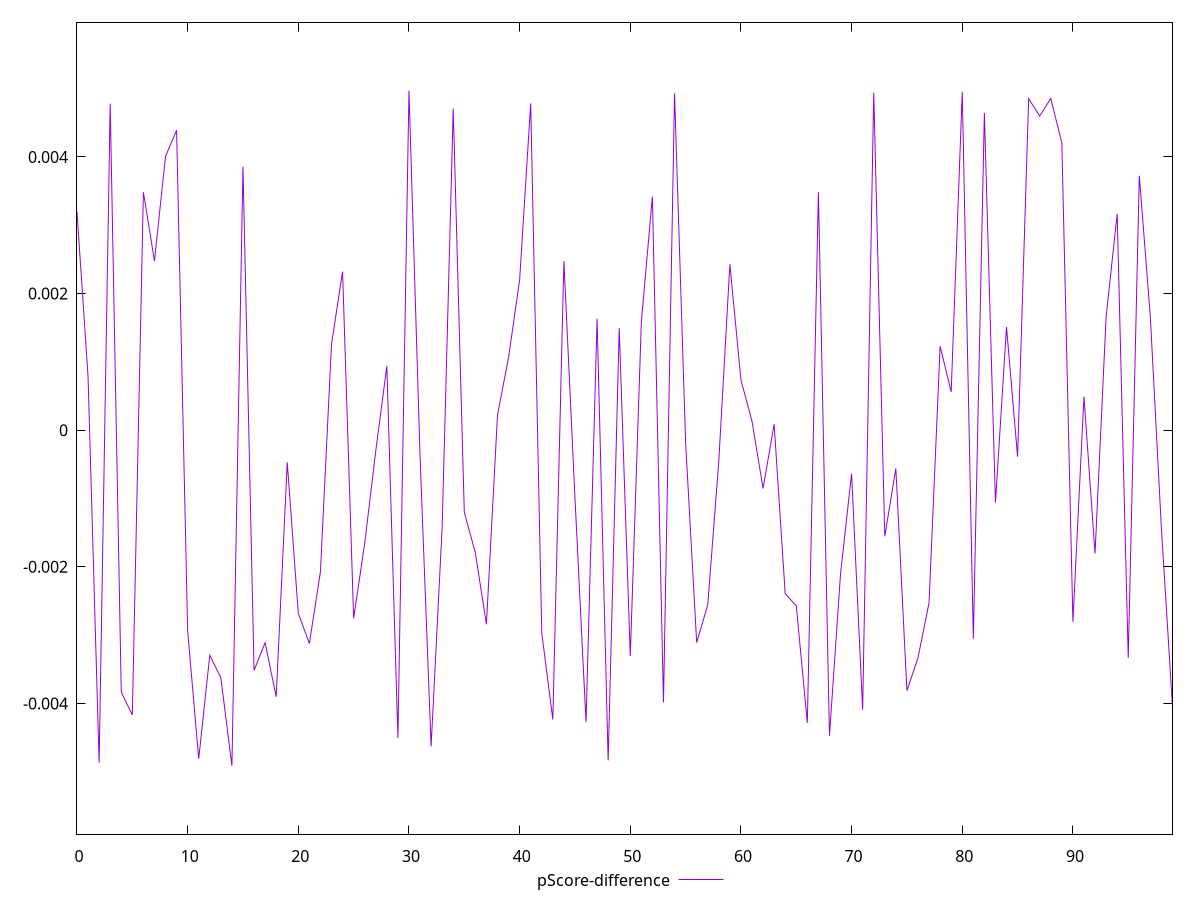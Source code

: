 reset

$pScoreDifference <<EOF
0 0.003195479061540385
1 0.0007793794540832399
2 -0.00486925555419393
3 0.00477858728244851
4 -0.0038350275276807233
5 -0.0041682915599404735
6 0.0034821047166867514
7 0.0024760488588833063
8 0.004008168769657927
9 0.004389592556530375
10 -0.0029396225193584202
11 -0.004808608796518121
12 -0.0032952174903874143
13 -0.0036240233138268296
14 -0.004912589498566322
15 0.003857390117269377
16 -0.003516760972868682
17 -0.003110508464147288
18 -0.003901993944934179
19 -0.0004706116180364095
20 -0.0026824761408666964
21 -0.0031229350223690444
22 -0.0020696292550090867
23 0.0012588776044784034
24 0.002320360178515446
25 -0.0027529587409714784
26 -0.0016568279975468503
27 -0.00030294525495799807
28 0.0009364004589775821
29 -0.0045033223213773454
30 0.004969728615245805
31 -0.000375303388567616
32 -0.0046278631567393536
33 -0.0014168743021055752
34 0.004705350223728977
35 -0.0012002508866115758
36 -0.0017961358418741025
37 -0.0028405527859375335
38 0.00022090827136034275
39 0.0010645795434803818
40 0.002198765035144379
41 0.004780234782676529
42 -0.0029670459045765263
43 -0.004235704797514339
44 0.0024721964464597956
45 -0.0009857118838391132
46 -0.004273199835058028
47 0.0016318044844555457
48 -0.00483295960234309
49 0.0014915734342009213
50 -0.0033060520843912755
51 0.0015879720327099944
52 0.0034188514624095
53 -0.003984743096625221
54 0.004928478890280363
55 -0.00017875583425819297
56 -0.003108766436872412
57 -0.002558421861666993
58 -0.0004513084910848786
59 0.0024270640257166853
60 0.000736251094211271
61 0.00013065843742010586
62 -0.0008529743335291551
63 0.0000877157381146132
64 -0.0023945496773694064
65 -0.0025692984206950875
66 -0.004282995423395497
67 0.0034839460668055766
68 -0.004472948499224527
69 -0.002105940570796827
70 -0.0006361837967421291
71 -0.0040905718679303815
72 0.0049394110703813165
73 -0.0015531873102448968
74 -0.0005598097514479816
75 -0.0038136116917170115
76 -0.0033315396731158353
77 -0.002525893398476531
78 0.0012286303964339496
79 0.0005592503110013469
80 0.004949951569808819
81 -0.003053600248515309
82 0.0046442563861993635
83 -0.0010606667518455737
84 0.0015088553902372626
85 -0.00038807351969694093
86 0.004852465872962841
87 0.004597854104331556
88 0.004855797391782213
89 0.004204082571094503
90 -0.002803830350080694
91 0.0004897481142522864
92 -0.0018056186509713967
93 0.001654116015793461
94 0.00316461206968377
95 -0.003333423455537443
96 0.0037231224767565463
97 0.0016531097159246944
98 -0.0014458240164115788
99 -0.00404891883020253
EOF

set key outside below
set xrange [0:99]
set yrange [-0.005912589498566322:0.005969728615245805]
set trange [-0.005912589498566322:0.005969728615245805]
set terminal svg size 640, 500 enhanced background rgb 'white'
set output "report_00015_2021-02-09T16-11-33.973Z/first-contentful-paint/samples/pages+cached+noadtech/pScore-difference/values.svg"

plot $pScoreDifference title "pScore-difference" with line

reset
